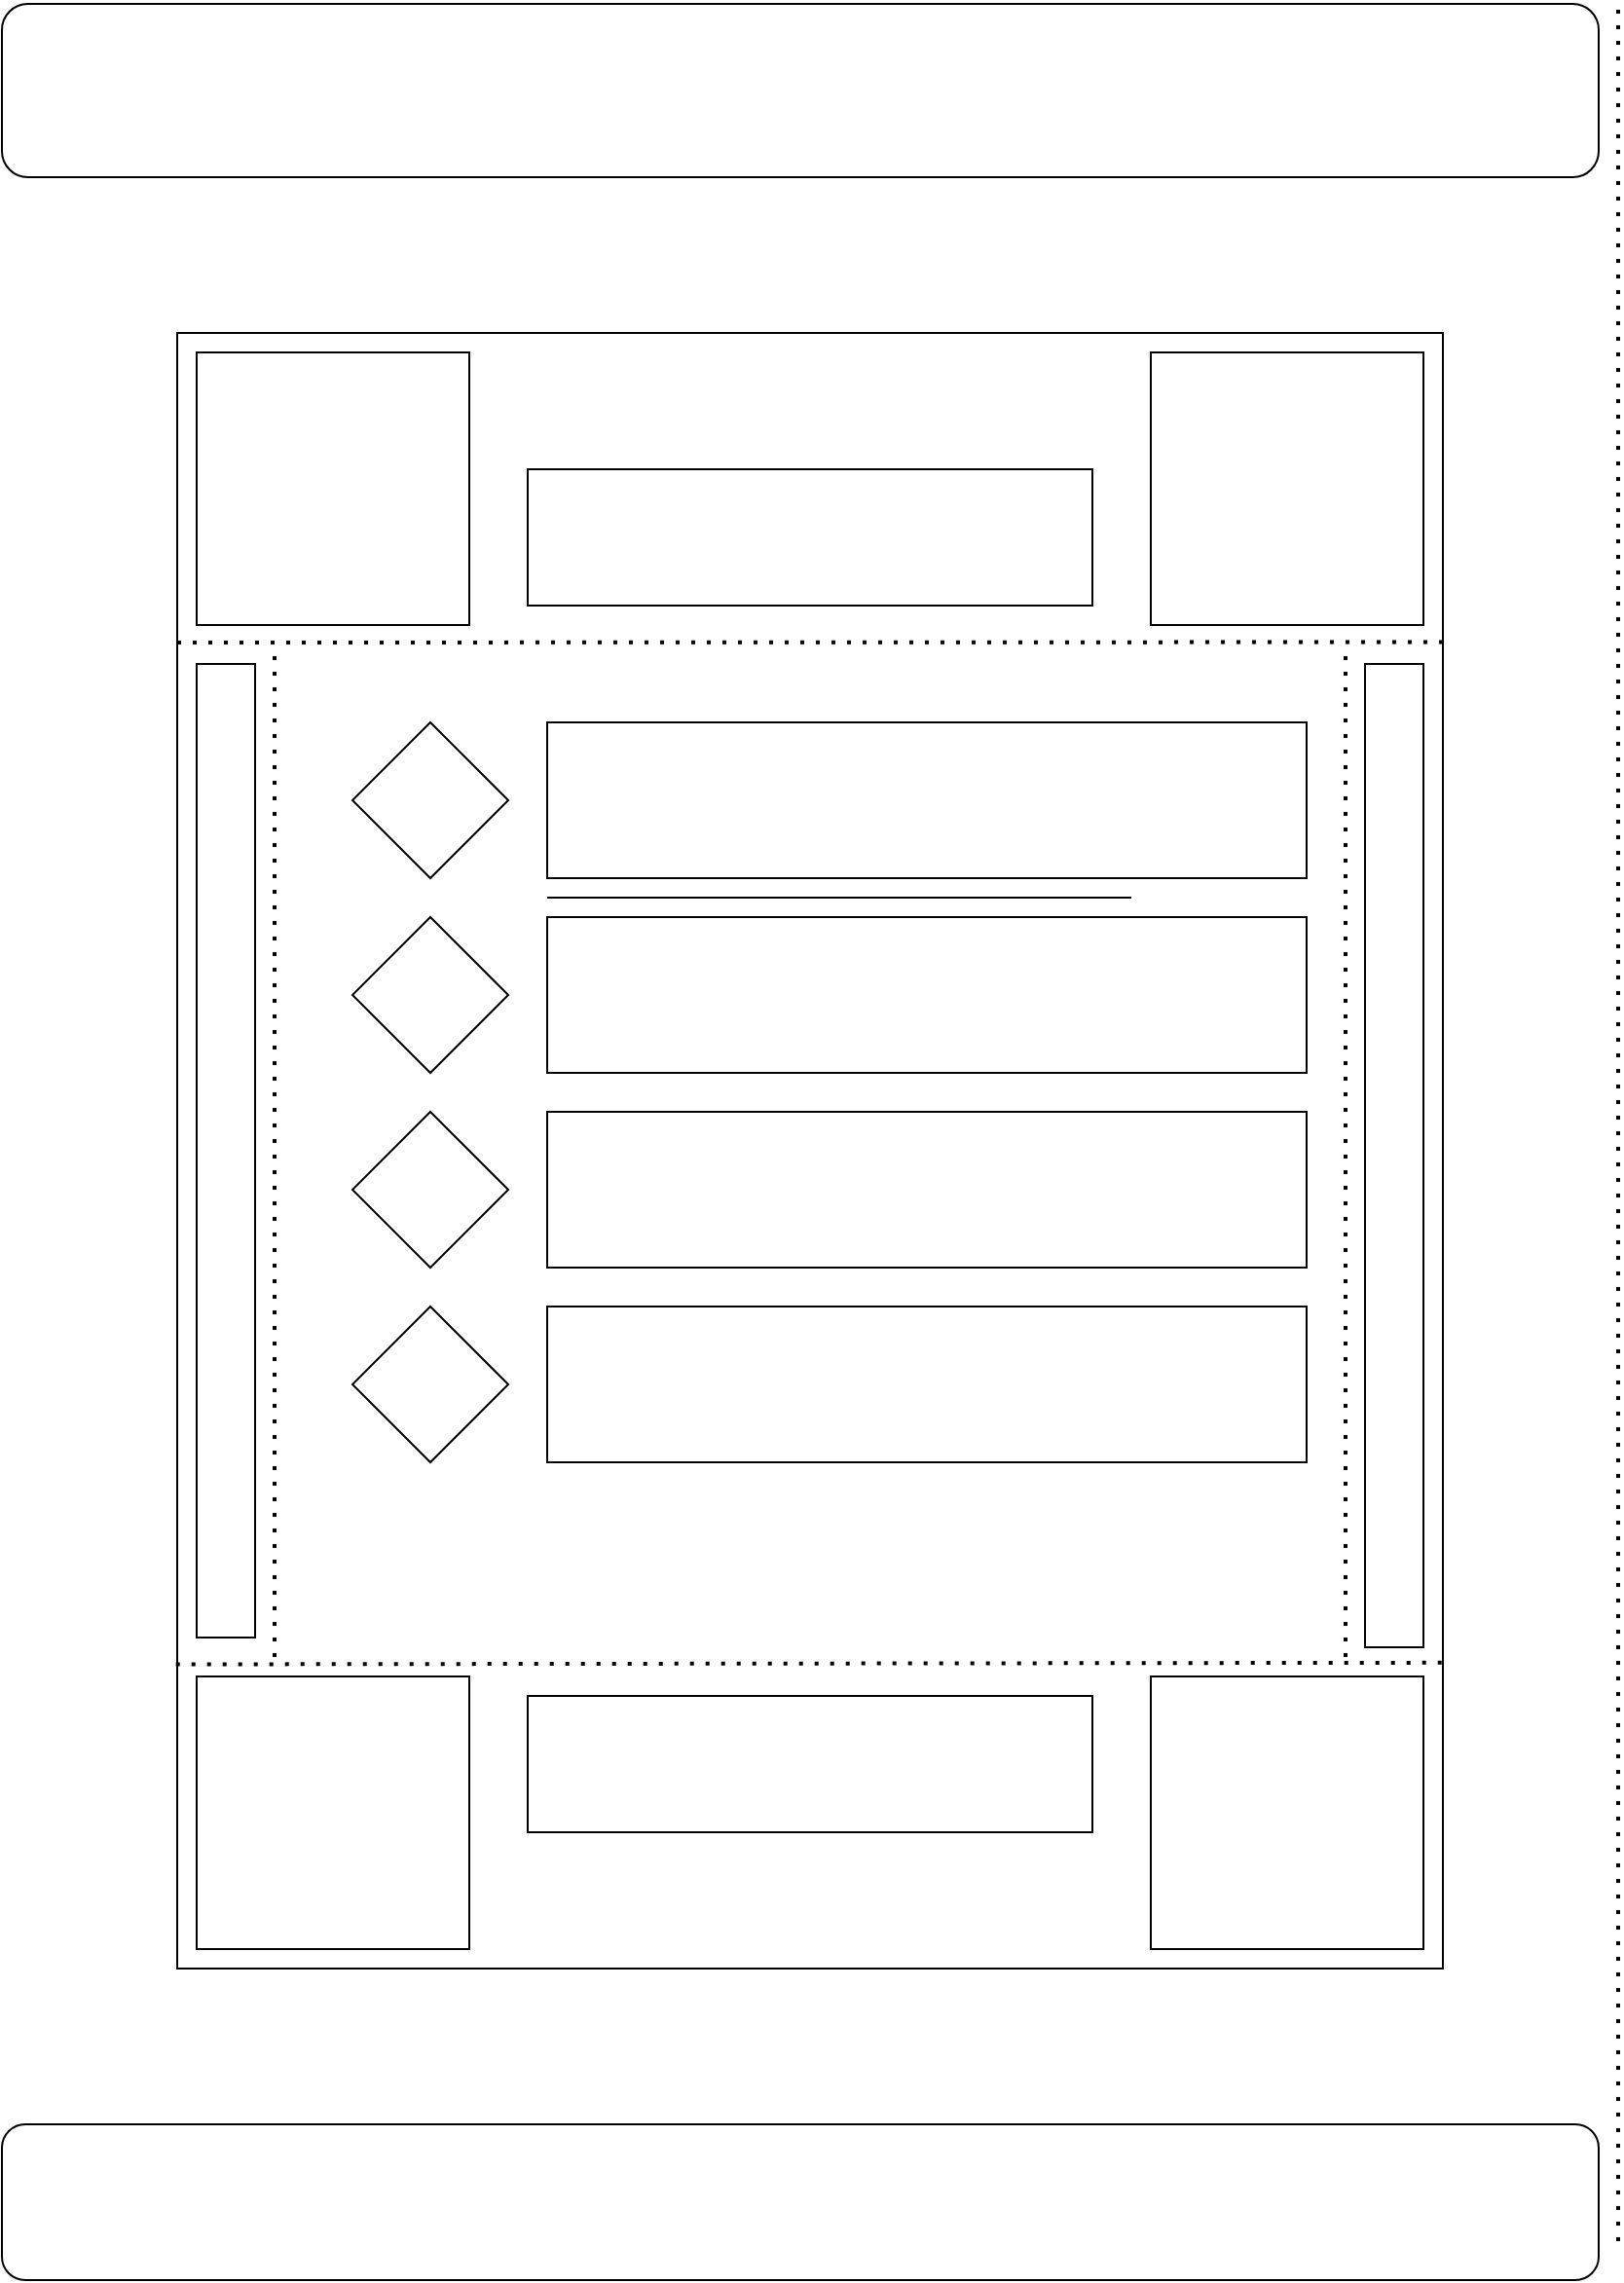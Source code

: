 <mxfile version="22.0.8" type="device">
  <diagram name="Page-1" id="OnuEhw8y8EgBacjh1Lq7">
    <mxGraphModel dx="2100" dy="3398" grid="1" gridSize="10" guides="1" tooltips="1" connect="1" arrows="1" fold="1" page="1" pageScale="1" pageWidth="827" pageHeight="1169" math="0" shadow="0">
      <root>
        <mxCell id="0" />
        <mxCell id="1" parent="0" />
        <mxCell id="iHQXKwzwUvEuhShWa-Zq-1" value="" style="rounded=0;whiteSpace=wrap;html=1;" vertex="1" parent="1">
          <mxGeometry x="90" y="-1000" width="650" height="840" as="geometry" />
        </mxCell>
        <mxCell id="iHQXKwzwUvEuhShWa-Zq-2" value="" style="rounded=1;whiteSpace=wrap;html=1;" vertex="1" parent="1">
          <mxGeometry y="-1169" width="820" height="89" as="geometry" />
        </mxCell>
        <mxCell id="iHQXKwzwUvEuhShWa-Zq-3" value="" style="rounded=1;whiteSpace=wrap;html=1;" vertex="1" parent="1">
          <mxGeometry y="-80" width="820" height="80" as="geometry" />
        </mxCell>
        <mxCell id="iHQXKwzwUvEuhShWa-Zq-4" value="" style="whiteSpace=wrap;html=1;aspect=fixed;" vertex="1" parent="1">
          <mxGeometry x="100" y="-990" width="140" height="140" as="geometry" />
        </mxCell>
        <mxCell id="iHQXKwzwUvEuhShWa-Zq-5" value="" style="whiteSpace=wrap;html=1;aspect=fixed;" vertex="1" parent="1">
          <mxGeometry x="590" y="-990" width="140" height="140" as="geometry" />
        </mxCell>
        <mxCell id="iHQXKwzwUvEuhShWa-Zq-6" value="" style="whiteSpace=wrap;html=1;aspect=fixed;" vertex="1" parent="1">
          <mxGeometry x="100" y="-310" width="140" height="140" as="geometry" />
        </mxCell>
        <mxCell id="iHQXKwzwUvEuhShWa-Zq-7" value="" style="whiteSpace=wrap;html=1;aspect=fixed;" vertex="1" parent="1">
          <mxGeometry x="590" y="-310" width="140" height="140" as="geometry" />
        </mxCell>
        <mxCell id="iHQXKwzwUvEuhShWa-Zq-8" value="" style="rounded=0;whiteSpace=wrap;html=1;" vertex="1" parent="1">
          <mxGeometry x="100" y="-830" width="30" height="500" as="geometry" />
        </mxCell>
        <mxCell id="iHQXKwzwUvEuhShWa-Zq-11" value="" style="rounded=0;whiteSpace=wrap;html=1;" vertex="1" parent="1">
          <mxGeometry x="700" y="-830" width="30" height="505" as="geometry" />
        </mxCell>
        <mxCell id="iHQXKwzwUvEuhShWa-Zq-12" value="" style="rounded=0;whiteSpace=wrap;html=1;" vertex="1" parent="1">
          <mxGeometry x="270" y="-930" width="290" height="70" as="geometry" />
        </mxCell>
        <mxCell id="iHQXKwzwUvEuhShWa-Zq-14" value="" style="rounded=0;whiteSpace=wrap;html=1;" vertex="1" parent="1">
          <mxGeometry x="270" y="-300" width="290" height="70" as="geometry" />
        </mxCell>
        <mxCell id="iHQXKwzwUvEuhShWa-Zq-15" value="" style="rhombus;whiteSpace=wrap;html=1;" vertex="1" parent="1">
          <mxGeometry x="180" y="-800" width="80" height="80" as="geometry" />
        </mxCell>
        <mxCell id="iHQXKwzwUvEuhShWa-Zq-16" value="" style="rounded=0;whiteSpace=wrap;html=1;" vertex="1" parent="1">
          <mxGeometry x="280" y="-800" width="390" height="80" as="geometry" />
        </mxCell>
        <mxCell id="iHQXKwzwUvEuhShWa-Zq-17" value="" style="rounded=0;whiteSpace=wrap;html=1;" vertex="1" parent="1">
          <mxGeometry x="280" y="-700" width="390" height="80" as="geometry" />
        </mxCell>
        <mxCell id="iHQXKwzwUvEuhShWa-Zq-18" value="" style="rounded=0;whiteSpace=wrap;html=1;" vertex="1" parent="1">
          <mxGeometry x="280" y="-600" width="390" height="80" as="geometry" />
        </mxCell>
        <mxCell id="iHQXKwzwUvEuhShWa-Zq-19" value="" style="rounded=0;whiteSpace=wrap;html=1;" vertex="1" parent="1">
          <mxGeometry x="280" y="-500" width="390" height="80" as="geometry" />
        </mxCell>
        <mxCell id="iHQXKwzwUvEuhShWa-Zq-21" value="" style="rhombus;whiteSpace=wrap;html=1;" vertex="1" parent="1">
          <mxGeometry x="180" y="-700" width="80" height="80" as="geometry" />
        </mxCell>
        <mxCell id="iHQXKwzwUvEuhShWa-Zq-22" value="" style="rhombus;whiteSpace=wrap;html=1;" vertex="1" parent="1">
          <mxGeometry x="180" y="-600" width="80" height="80" as="geometry" />
        </mxCell>
        <mxCell id="iHQXKwzwUvEuhShWa-Zq-23" value="" style="rhombus;whiteSpace=wrap;html=1;" vertex="1" parent="1">
          <mxGeometry x="180" y="-500" width="80" height="80" as="geometry" />
        </mxCell>
        <mxCell id="iHQXKwzwUvEuhShWa-Zq-24" value="" style="endArrow=none;html=1;rounded=0;" edge="1" parent="1">
          <mxGeometry width="50" height="50" relative="1" as="geometry">
            <mxPoint x="580" y="-710" as="sourcePoint" />
            <mxPoint x="280" y="-710" as="targetPoint" />
          </mxGeometry>
        </mxCell>
        <mxCell id="iHQXKwzwUvEuhShWa-Zq-26" value="" style="endArrow=none;dashed=1;html=1;dashPattern=1 3;strokeWidth=2;rounded=0;entryX=1.002;entryY=0.189;entryDx=0;entryDy=0;entryPerimeter=0;" edge="1" parent="1" target="iHQXKwzwUvEuhShWa-Zq-1">
          <mxGeometry width="50" height="50" relative="1" as="geometry">
            <mxPoint x="90" y="-841" as="sourcePoint" />
            <mxPoint x="440" y="-660" as="targetPoint" />
          </mxGeometry>
        </mxCell>
        <mxCell id="iHQXKwzwUvEuhShWa-Zq-28" value="" style="endArrow=none;dashed=1;html=1;dashPattern=1 3;strokeWidth=2;rounded=0;entryX=1.003;entryY=0.813;entryDx=0;entryDy=0;entryPerimeter=0;exitX=-0.001;exitY=0.814;exitDx=0;exitDy=0;exitPerimeter=0;" edge="1" parent="1" source="iHQXKwzwUvEuhShWa-Zq-1" target="iHQXKwzwUvEuhShWa-Zq-1">
          <mxGeometry width="50" height="50" relative="1" as="geometry">
            <mxPoint x="390" y="-330" as="sourcePoint" />
            <mxPoint x="440" y="-380" as="targetPoint" />
          </mxGeometry>
        </mxCell>
        <mxCell id="iHQXKwzwUvEuhShWa-Zq-29" value="" style="endArrow=none;dashed=1;html=1;dashPattern=1 3;strokeWidth=2;rounded=0;" edge="1" parent="1">
          <mxGeometry width="50" height="50" relative="1" as="geometry">
            <mxPoint x="140" y="-320" as="sourcePoint" />
            <mxPoint x="140" y="-840" as="targetPoint" />
          </mxGeometry>
        </mxCell>
        <mxCell id="iHQXKwzwUvEuhShWa-Zq-30" value="" style="endArrow=none;dashed=1;html=1;dashPattern=1 3;strokeWidth=2;rounded=0;" edge="1" parent="1">
          <mxGeometry width="50" height="50" relative="1" as="geometry">
            <mxPoint x="690" y="-320" as="sourcePoint" />
            <mxPoint x="690" y="-840" as="targetPoint" />
          </mxGeometry>
        </mxCell>
        <mxCell id="iHQXKwzwUvEuhShWa-Zq-31" value="" style="endArrow=none;dashed=1;html=1;dashPattern=1 3;strokeWidth=2;rounded=0;" edge="1" parent="1">
          <mxGeometry width="50" height="50" relative="1" as="geometry">
            <mxPoint x="830" y="-20" as="sourcePoint" />
            <mxPoint x="830" y="-1170" as="targetPoint" />
          </mxGeometry>
        </mxCell>
      </root>
    </mxGraphModel>
  </diagram>
</mxfile>
